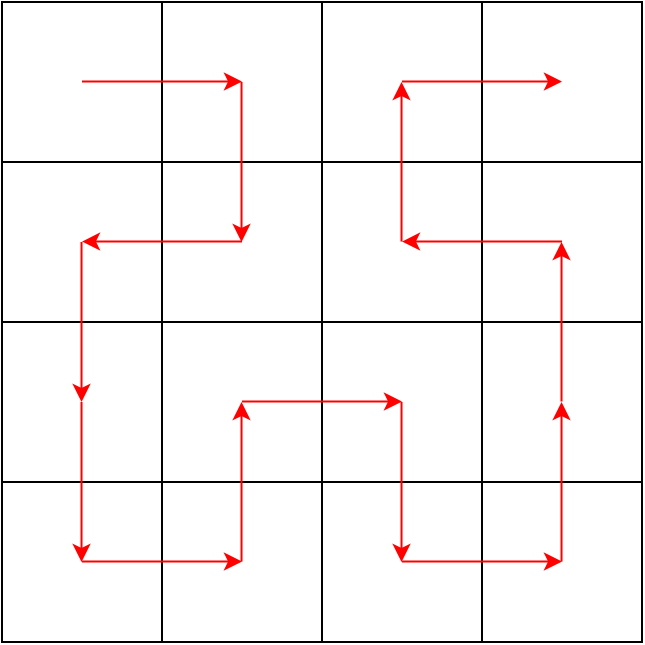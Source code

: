 <mxfile version="21.6.1" type="device">
  <diagram name="第 1 页" id="4QiLVzeE1tTqHgC0OgL6">
    <mxGraphModel dx="988" dy="520" grid="1" gridSize="10" guides="1" tooltips="1" connect="1" arrows="1" fold="1" page="1" pageScale="1" pageWidth="827" pageHeight="1169" math="0" shadow="0">
      <root>
        <mxCell id="0" />
        <mxCell id="1" parent="0" />
        <mxCell id="eZRgXxtGunZdMtfv_eY2-15" value="" style="rounded=0;whiteSpace=wrap;html=1;" vertex="1" parent="1">
          <mxGeometry x="120" y="200" width="80" height="80" as="geometry" />
        </mxCell>
        <mxCell id="eZRgXxtGunZdMtfv_eY2-16" value="" style="rounded=0;whiteSpace=wrap;html=1;" vertex="1" parent="1">
          <mxGeometry x="200" y="200" width="80" height="80" as="geometry" />
        </mxCell>
        <mxCell id="eZRgXxtGunZdMtfv_eY2-17" value="" style="rounded=0;whiteSpace=wrap;html=1;" vertex="1" parent="1">
          <mxGeometry x="280" y="200" width="80" height="80" as="geometry" />
        </mxCell>
        <mxCell id="eZRgXxtGunZdMtfv_eY2-18" value="" style="rounded=0;whiteSpace=wrap;html=1;" vertex="1" parent="1">
          <mxGeometry x="360" y="200" width="80" height="80" as="geometry" />
        </mxCell>
        <mxCell id="eZRgXxtGunZdMtfv_eY2-19" value="" style="rounded=0;whiteSpace=wrap;html=1;" vertex="1" parent="1">
          <mxGeometry x="120" y="280" width="80" height="80" as="geometry" />
        </mxCell>
        <mxCell id="eZRgXxtGunZdMtfv_eY2-20" value="" style="rounded=0;whiteSpace=wrap;html=1;" vertex="1" parent="1">
          <mxGeometry x="200" y="280" width="80" height="80" as="geometry" />
        </mxCell>
        <mxCell id="eZRgXxtGunZdMtfv_eY2-21" value="" style="rounded=0;whiteSpace=wrap;html=1;" vertex="1" parent="1">
          <mxGeometry x="280" y="280" width="80" height="80" as="geometry" />
        </mxCell>
        <mxCell id="eZRgXxtGunZdMtfv_eY2-22" value="" style="rounded=0;whiteSpace=wrap;html=1;" vertex="1" parent="1">
          <mxGeometry x="360" y="280" width="80" height="80" as="geometry" />
        </mxCell>
        <mxCell id="eZRgXxtGunZdMtfv_eY2-23" value="" style="rounded=0;whiteSpace=wrap;html=1;" vertex="1" parent="1">
          <mxGeometry x="120" y="360" width="80" height="80" as="geometry" />
        </mxCell>
        <mxCell id="eZRgXxtGunZdMtfv_eY2-24" value="" style="rounded=0;whiteSpace=wrap;html=1;" vertex="1" parent="1">
          <mxGeometry x="200" y="360" width="80" height="80" as="geometry" />
        </mxCell>
        <mxCell id="eZRgXxtGunZdMtfv_eY2-25" value="" style="rounded=0;whiteSpace=wrap;html=1;" vertex="1" parent="1">
          <mxGeometry x="280" y="360" width="80" height="80" as="geometry" />
        </mxCell>
        <mxCell id="eZRgXxtGunZdMtfv_eY2-26" value="" style="rounded=0;whiteSpace=wrap;html=1;" vertex="1" parent="1">
          <mxGeometry x="360" y="360" width="80" height="80" as="geometry" />
        </mxCell>
        <mxCell id="eZRgXxtGunZdMtfv_eY2-27" value="" style="rounded=0;whiteSpace=wrap;html=1;" vertex="1" parent="1">
          <mxGeometry x="120" y="440" width="80" height="80" as="geometry" />
        </mxCell>
        <mxCell id="eZRgXxtGunZdMtfv_eY2-28" value="" style="rounded=0;whiteSpace=wrap;html=1;" vertex="1" parent="1">
          <mxGeometry x="200" y="440" width="80" height="80" as="geometry" />
        </mxCell>
        <mxCell id="eZRgXxtGunZdMtfv_eY2-29" value="" style="rounded=0;whiteSpace=wrap;html=1;" vertex="1" parent="1">
          <mxGeometry x="280" y="440" width="80" height="80" as="geometry" />
        </mxCell>
        <mxCell id="eZRgXxtGunZdMtfv_eY2-30" value="" style="rounded=0;whiteSpace=wrap;html=1;" vertex="1" parent="1">
          <mxGeometry x="360" y="440" width="80" height="80" as="geometry" />
        </mxCell>
        <mxCell id="eZRgXxtGunZdMtfv_eY2-31" value="" style="endArrow=classic;html=1;rounded=0;fontColor=#000000;strokeColor=#FF0000;" edge="1" parent="1">
          <mxGeometry width="50" height="50" relative="1" as="geometry">
            <mxPoint x="239.76" y="240" as="sourcePoint" />
            <mxPoint x="239.76" y="320" as="targetPoint" />
          </mxGeometry>
        </mxCell>
        <mxCell id="eZRgXxtGunZdMtfv_eY2-32" value="" style="endArrow=classic;html=1;rounded=0;strokeColor=#FF0000;" edge="1" parent="1">
          <mxGeometry width="50" height="50" relative="1" as="geometry">
            <mxPoint x="320" y="239.76" as="sourcePoint" />
            <mxPoint x="400" y="239.76" as="targetPoint" />
          </mxGeometry>
        </mxCell>
        <mxCell id="eZRgXxtGunZdMtfv_eY2-33" value="" style="endArrow=classic;html=1;rounded=0;fontColor=#000000;strokeColor=#FF0000;" edge="1" parent="1">
          <mxGeometry width="50" height="50" relative="1" as="geometry">
            <mxPoint x="160" y="239.76" as="sourcePoint" />
            <mxPoint x="240" y="239.76" as="targetPoint" />
          </mxGeometry>
        </mxCell>
        <mxCell id="eZRgXxtGunZdMtfv_eY2-35" value="" style="endArrow=classic;html=1;rounded=0;fontColor=#000000;strokeColor=#FF0000;" edge="1" parent="1">
          <mxGeometry width="50" height="50" relative="1" as="geometry">
            <mxPoint x="240" y="319.76" as="sourcePoint" />
            <mxPoint x="160" y="319.76" as="targetPoint" />
          </mxGeometry>
        </mxCell>
        <mxCell id="eZRgXxtGunZdMtfv_eY2-36" value="" style="endArrow=classic;html=1;rounded=0;fontColor=#000000;strokeColor=#FF0000;" edge="1" parent="1">
          <mxGeometry width="50" height="50" relative="1" as="geometry">
            <mxPoint x="159.76" y="320" as="sourcePoint" />
            <mxPoint x="159.76" y="400" as="targetPoint" />
          </mxGeometry>
        </mxCell>
        <mxCell id="eZRgXxtGunZdMtfv_eY2-37" value="" style="endArrow=classic;html=1;rounded=0;fontColor=#000000;strokeColor=#FF0000;" edge="1" parent="1">
          <mxGeometry width="50" height="50" relative="1" as="geometry">
            <mxPoint x="159.76" y="400" as="sourcePoint" />
            <mxPoint x="159.76" y="480" as="targetPoint" />
          </mxGeometry>
        </mxCell>
        <mxCell id="eZRgXxtGunZdMtfv_eY2-38" value="" style="endArrow=classic;html=1;rounded=0;strokeColor=#FF0000;" edge="1" parent="1">
          <mxGeometry width="50" height="50" relative="1" as="geometry">
            <mxPoint x="160" y="479.76" as="sourcePoint" />
            <mxPoint x="240" y="479.76" as="targetPoint" />
          </mxGeometry>
        </mxCell>
        <mxCell id="eZRgXxtGunZdMtfv_eY2-40" value="" style="endArrow=classic;html=1;rounded=0;strokeColor=#FF0000;" edge="1" parent="1">
          <mxGeometry width="50" height="50" relative="1" as="geometry">
            <mxPoint x="239.76" y="479.76" as="sourcePoint" />
            <mxPoint x="239.76" y="400" as="targetPoint" />
          </mxGeometry>
        </mxCell>
        <mxCell id="eZRgXxtGunZdMtfv_eY2-41" value="" style="endArrow=classic;html=1;rounded=0;strokeColor=#FF0000;" edge="1" parent="1">
          <mxGeometry width="50" height="50" relative="1" as="geometry">
            <mxPoint x="240" y="399.76" as="sourcePoint" />
            <mxPoint x="320" y="399.76" as="targetPoint" />
          </mxGeometry>
        </mxCell>
        <mxCell id="eZRgXxtGunZdMtfv_eY2-43" value="" style="endArrow=classic;html=1;rounded=0;fontColor=#000000;strokeColor=#FF0000;" edge="1" parent="1">
          <mxGeometry width="50" height="50" relative="1" as="geometry">
            <mxPoint x="319.76" y="400" as="sourcePoint" />
            <mxPoint x="319.76" y="480" as="targetPoint" />
          </mxGeometry>
        </mxCell>
        <mxCell id="eZRgXxtGunZdMtfv_eY2-44" value="" style="endArrow=classic;html=1;rounded=0;strokeColor=#FF0000;" edge="1" parent="1">
          <mxGeometry width="50" height="50" relative="1" as="geometry">
            <mxPoint x="320" y="479.76" as="sourcePoint" />
            <mxPoint x="400" y="479.76" as="targetPoint" />
          </mxGeometry>
        </mxCell>
        <mxCell id="eZRgXxtGunZdMtfv_eY2-45" value="" style="endArrow=classic;html=1;rounded=0;strokeColor=#FF0000;" edge="1" parent="1">
          <mxGeometry width="50" height="50" relative="1" as="geometry">
            <mxPoint x="399.76" y="479.76" as="sourcePoint" />
            <mxPoint x="399.76" y="400" as="targetPoint" />
          </mxGeometry>
        </mxCell>
        <mxCell id="eZRgXxtGunZdMtfv_eY2-46" value="" style="endArrow=classic;html=1;rounded=0;strokeColor=#FF0000;" edge="1" parent="1">
          <mxGeometry width="50" height="50" relative="1" as="geometry">
            <mxPoint x="399.76" y="399.76" as="sourcePoint" />
            <mxPoint x="399.76" y="320" as="targetPoint" />
          </mxGeometry>
        </mxCell>
        <mxCell id="eZRgXxtGunZdMtfv_eY2-47" value="" style="endArrow=classic;html=1;rounded=0;fontColor=#000000;strokeColor=#FF0000;" edge="1" parent="1">
          <mxGeometry width="50" height="50" relative="1" as="geometry">
            <mxPoint x="400" y="319.76" as="sourcePoint" />
            <mxPoint x="320" y="319.76" as="targetPoint" />
          </mxGeometry>
        </mxCell>
        <mxCell id="eZRgXxtGunZdMtfv_eY2-48" value="" style="endArrow=classic;html=1;rounded=0;strokeColor=#FF0000;" edge="1" parent="1">
          <mxGeometry width="50" height="50" relative="1" as="geometry">
            <mxPoint x="319.76" y="319.76" as="sourcePoint" />
            <mxPoint x="319.76" y="240" as="targetPoint" />
          </mxGeometry>
        </mxCell>
      </root>
    </mxGraphModel>
  </diagram>
</mxfile>
